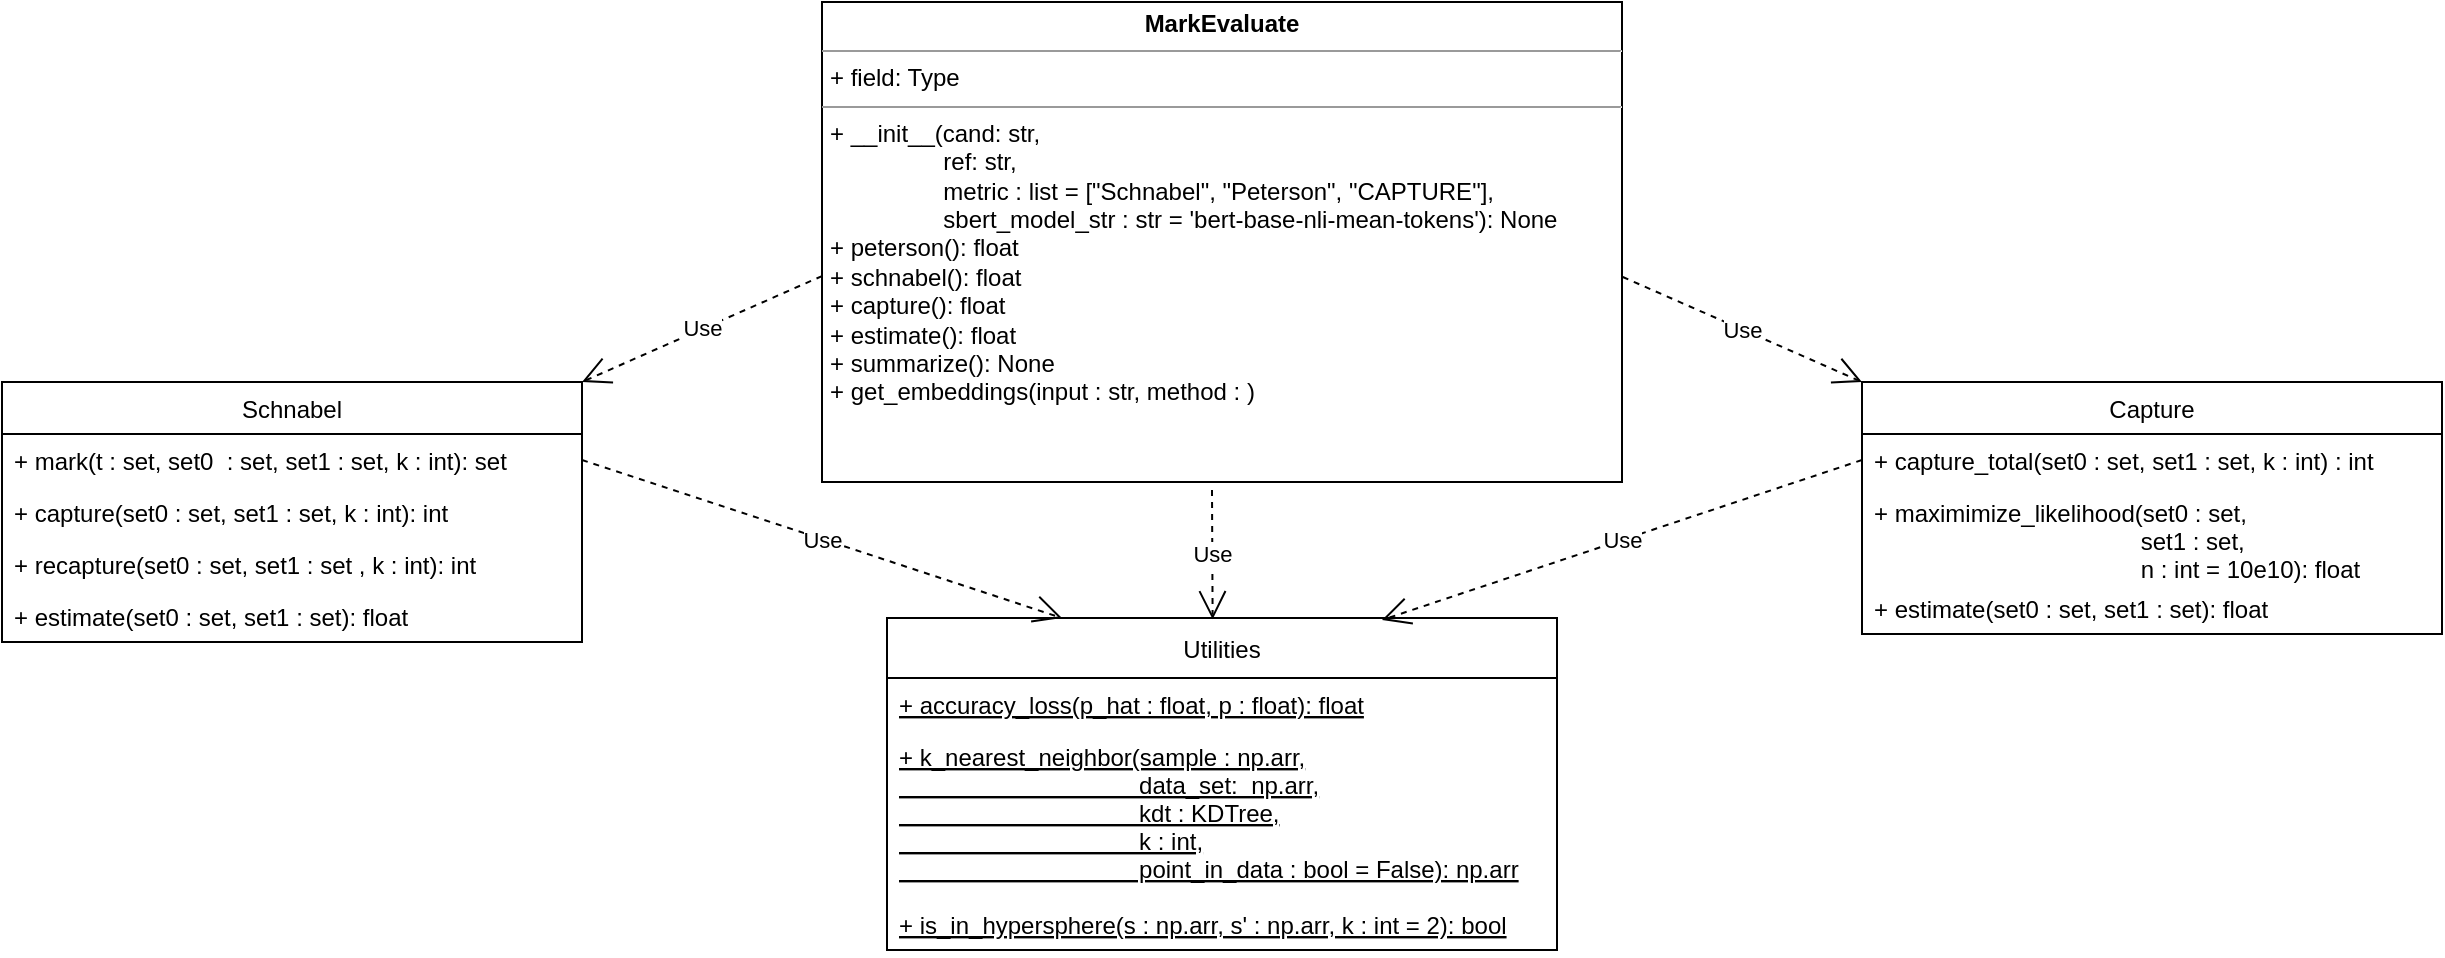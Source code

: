 <mxfile>
    <diagram id="OaVPVNc6GjlpHybK9Wb1" name="Page-1">
        <mxGraphModel dx="2521" dy="968" grid="1" gridSize="10" guides="1" tooltips="1" connect="1" arrows="1" fold="1" page="1" pageScale="1" pageWidth="850" pageHeight="1100" math="0" shadow="0">
            <root>
                <mxCell id="0"/>
                <mxCell id="1" parent="0"/>
                <mxCell id="27" style="edgeStyle=orthogonalEdgeStyle;rounded=0;orthogonalLoop=1;jettySize=auto;html=1;exitX=1;exitY=0.5;exitDx=0;exitDy=0;" edge="1" parent="1" source="2">
                    <mxGeometry relative="1" as="geometry">
                        <mxPoint x="630" y="170" as="targetPoint"/>
                    </mxGeometry>
                </mxCell>
                <mxCell id="2" value="&lt;p style=&quot;margin: 0px ; margin-top: 4px ; text-align: center&quot;&gt;&lt;b&gt;MarkEvaluate&lt;/b&gt;&lt;/p&gt;&lt;hr size=&quot;1&quot;&gt;&lt;p style=&quot;margin: 0px ; margin-left: 4px&quot;&gt;+ field: Type&lt;/p&gt;&lt;hr size=&quot;1&quot;&gt;&lt;p style=&quot;margin: 0px ; margin-left: 4px&quot;&gt;+ __init__(cand: str,&lt;/p&gt;&lt;p style=&quot;margin: 0px ; margin-left: 4px&quot;&gt;&amp;nbsp; &amp;nbsp; &amp;nbsp; &amp;nbsp; &amp;nbsp; &amp;nbsp; &amp;nbsp; &amp;nbsp; &amp;nbsp;ref: str,&lt;/p&gt;&lt;p style=&quot;margin: 0px ; margin-left: 4px&quot;&gt;&amp;nbsp; &amp;nbsp; &amp;nbsp; &amp;nbsp; &amp;nbsp; &amp;nbsp; &amp;nbsp; &amp;nbsp; &amp;nbsp;metric : list = [&quot;Schnabel&quot;, &quot;Peterson&quot;, &quot;CAPTURE&quot;],&lt;/p&gt;&lt;p style=&quot;margin: 0px ; margin-left: 4px&quot;&gt;&amp;nbsp; &amp;nbsp; &amp;nbsp; &amp;nbsp; &amp;nbsp; &amp;nbsp; &amp;nbsp; &amp;nbsp; &amp;nbsp;sbert_model_str : str = 'bert-base-nli-mean-tokens'&lt;span&gt;): None&lt;/span&gt;&lt;/p&gt;&lt;p style=&quot;margin: 0px ; margin-left: 4px&quot;&gt;+ peterson(): float&lt;/p&gt;&lt;p style=&quot;margin: 0px ; margin-left: 4px&quot;&gt;+ schnabel(): float&lt;/p&gt;&lt;p style=&quot;margin: 0px ; margin-left: 4px&quot;&gt;+ capture(): float&lt;/p&gt;&lt;p style=&quot;margin: 0px ; margin-left: 4px&quot;&gt;+ estimate(): float&lt;/p&gt;&lt;p style=&quot;margin: 0px ; margin-left: 4px&quot;&gt;+ summarize(): None&lt;/p&gt;&lt;p style=&quot;margin: 0px ; margin-left: 4px&quot;&gt;+ get_embeddings(input : str, method : )&lt;br&gt;&lt;/p&gt;&lt;p style=&quot;margin: 0px ; margin-left: 4px&quot;&gt;&lt;br&gt;&lt;/p&gt;" style="verticalAlign=top;align=left;overflow=fill;fontSize=12;fontFamily=Helvetica;html=1;" parent="1" vertex="1">
                    <mxGeometry x="240" y="50" width="400" height="240" as="geometry"/>
                </mxCell>
                <mxCell id="3" value="Utilities" style="swimlane;fontStyle=0;childLayout=stackLayout;horizontal=1;startSize=30;horizontalStack=0;resizeParent=1;resizeParentMax=0;resizeLast=0;collapsible=1;marginBottom=0;" parent="1" vertex="1">
                    <mxGeometry x="272.5" y="358" width="335" height="166" as="geometry"/>
                </mxCell>
                <mxCell id="4" value="+ accuracy_loss(p_hat : float, p : float): float" style="text;strokeColor=none;fillColor=none;align=left;verticalAlign=top;spacingLeft=4;spacingRight=4;overflow=hidden;rotatable=0;points=[[0,0.5],[1,0.5]];portConstraint=eastwest;fontStyle=4" parent="3" vertex="1">
                    <mxGeometry y="30" width="335" height="26" as="geometry"/>
                </mxCell>
                <mxCell id="5" value="+ k_nearest_neighbor(sample : np.arr,&#10;                                    data_set:  np.arr,&#10;                                    kdt : KDTree,&#10;                                    k : int,&#10;                                    point_in_data : bool = False): np.arr&#10;" style="text;strokeColor=none;fillColor=none;align=left;verticalAlign=top;spacingLeft=4;spacingRight=4;overflow=hidden;rotatable=0;points=[[0,0.5],[1,0.5]];portConstraint=eastwest;fontStyle=4" parent="3" vertex="1">
                    <mxGeometry y="56" width="335" height="84" as="geometry"/>
                </mxCell>
                <mxCell id="8" value="+ is_in_hypersphere(s : np.arr, s' : np.arr, k : int = 2): bool" style="text;strokeColor=none;fillColor=none;align=left;verticalAlign=top;spacingLeft=4;spacingRight=4;overflow=hidden;rotatable=0;points=[[0,0.5],[1,0.5]];portConstraint=eastwest;fontStyle=4" parent="3" vertex="1">
                    <mxGeometry y="140" width="335" height="26" as="geometry"/>
                </mxCell>
                <mxCell id="9" value="Use" style="endArrow=open;endSize=12;dashed=1;html=1;entryX=0.486;entryY=0.004;entryDx=0;entryDy=0;entryPerimeter=0;" parent="1" target="3" edge="1">
                    <mxGeometry width="160" relative="1" as="geometry">
                        <mxPoint x="435" y="294" as="sourcePoint"/>
                        <mxPoint x="395" y="359" as="targetPoint"/>
                    </mxGeometry>
                </mxCell>
                <mxCell id="11" value="Schnabel" style="swimlane;fontStyle=0;childLayout=stackLayout;horizontal=1;startSize=26;horizontalStack=0;resizeParent=1;resizeParentMax=0;resizeLast=0;collapsible=1;marginBottom=0;" parent="1" vertex="1">
                    <mxGeometry x="-170" y="240" width="290" height="130" as="geometry"/>
                </mxCell>
                <mxCell id="12" value="+ mark(t : set, set0  : set, set1 : set, k : int): set" style="text;strokeColor=none;fillColor=none;align=left;verticalAlign=top;spacingLeft=4;spacingRight=4;overflow=hidden;rotatable=0;points=[[0,0.5],[1,0.5]];portConstraint=eastwest;" parent="11" vertex="1">
                    <mxGeometry y="26" width="290" height="26" as="geometry"/>
                </mxCell>
                <mxCell id="13" value="+ capture(set0 : set, set1 : set, k : int): int" style="text;strokeColor=none;fillColor=none;align=left;verticalAlign=top;spacingLeft=4;spacingRight=4;overflow=hidden;rotatable=0;points=[[0,0.5],[1,0.5]];portConstraint=eastwest;" parent="11" vertex="1">
                    <mxGeometry y="52" width="290" height="26" as="geometry"/>
                </mxCell>
                <mxCell id="14" value="+ recapture(set0 : set, set1 : set , k : int): int" style="text;strokeColor=none;fillColor=none;align=left;verticalAlign=top;spacingLeft=4;spacingRight=4;overflow=hidden;rotatable=0;points=[[0,0.5],[1,0.5]];portConstraint=eastwest;" parent="11" vertex="1">
                    <mxGeometry y="78" width="290" height="26" as="geometry"/>
                </mxCell>
                <mxCell id="19" value="+ estimate(set0 : set, set1 : set): float" style="text;strokeColor=none;fillColor=none;align=left;verticalAlign=top;spacingLeft=4;spacingRight=4;overflow=hidden;rotatable=0;points=[[0,0.5],[1,0.5]];portConstraint=eastwest;" parent="11" vertex="1">
                    <mxGeometry y="104" width="290" height="26" as="geometry"/>
                </mxCell>
                <mxCell id="15" value="Use" style="endArrow=open;endSize=12;dashed=1;html=1;entryX=1;entryY=0;entryDx=0;entryDy=0;exitX=0;exitY=0.571;exitDx=0;exitDy=0;exitPerimeter=0;" parent="1" source="2" target="11" edge="1">
                    <mxGeometry width="160" relative="1" as="geometry">
                        <mxPoint x="432" y="293" as="sourcePoint"/>
                        <mxPoint x="690" y="290" as="targetPoint"/>
                    </mxGeometry>
                </mxCell>
                <mxCell id="18" value="Use" style="endArrow=open;endSize=12;dashed=1;html=1;exitX=1;exitY=0.5;exitDx=0;exitDy=0;" parent="1" source="12" edge="1">
                    <mxGeometry width="160" relative="1" as="geometry">
                        <mxPoint x="250" y="400" as="sourcePoint"/>
                        <mxPoint x="360" y="358" as="targetPoint"/>
                    </mxGeometry>
                </mxCell>
                <mxCell id="20" value="Capture" style="swimlane;fontStyle=0;childLayout=stackLayout;horizontal=1;startSize=26;horizontalStack=0;resizeParent=1;resizeParentMax=0;resizeLast=0;collapsible=1;marginBottom=0;" parent="1" vertex="1">
                    <mxGeometry x="760" y="240" width="290" height="126" as="geometry"/>
                </mxCell>
                <mxCell id="21" value="+ capture_total(set0 : set, set1 : set, k : int) : int" style="text;strokeColor=none;fillColor=none;align=left;verticalAlign=top;spacingLeft=4;spacingRight=4;overflow=hidden;rotatable=0;points=[[0,0.5],[1,0.5]];portConstraint=eastwest;" parent="20" vertex="1">
                    <mxGeometry y="26" width="290" height="26" as="geometry"/>
                </mxCell>
                <mxCell id="22" value="+ maximimize_likelihood(set0 : set,&#10;                                        set1 : set,&#10;                                        n : int = 10e10): float&#10;" style="text;strokeColor=none;fillColor=none;align=left;verticalAlign=top;spacingLeft=4;spacingRight=4;overflow=hidden;rotatable=0;points=[[0,0.5],[1,0.5]];portConstraint=eastwest;" parent="20" vertex="1">
                    <mxGeometry y="52" width="290" height="48" as="geometry"/>
                </mxCell>
                <mxCell id="23" value="+ estimate(set0 : set, set1 : set): float" style="text;strokeColor=none;fillColor=none;align=left;verticalAlign=top;spacingLeft=4;spacingRight=4;overflow=hidden;rotatable=0;points=[[0,0.5],[1,0.5]];portConstraint=eastwest;" parent="20" vertex="1">
                    <mxGeometry y="100" width="290" height="26" as="geometry"/>
                </mxCell>
                <mxCell id="24" value="Use" style="endArrow=open;endSize=12;dashed=1;html=1;exitX=1.001;exitY=0.573;exitDx=0;exitDy=0;entryX=0;entryY=0;entryDx=0;entryDy=0;exitPerimeter=0;" parent="1" source="2" target="20" edge="1">
                    <mxGeometry width="160" relative="1" as="geometry">
                        <mxPoint x="390" y="400" as="sourcePoint"/>
                        <mxPoint x="550" y="400" as="targetPoint"/>
                    </mxGeometry>
                </mxCell>
                <mxCell id="25" value="Use" style="endArrow=open;endSize=12;dashed=1;html=1;exitX=0;exitY=0.5;exitDx=0;exitDy=0;" parent="1" source="21" edge="1">
                    <mxGeometry width="160" relative="1" as="geometry">
                        <mxPoint x="160" y="340" as="sourcePoint"/>
                        <mxPoint x="520" y="359" as="targetPoint"/>
                    </mxGeometry>
                </mxCell>
            </root>
        </mxGraphModel>
    </diagram>
</mxfile>
